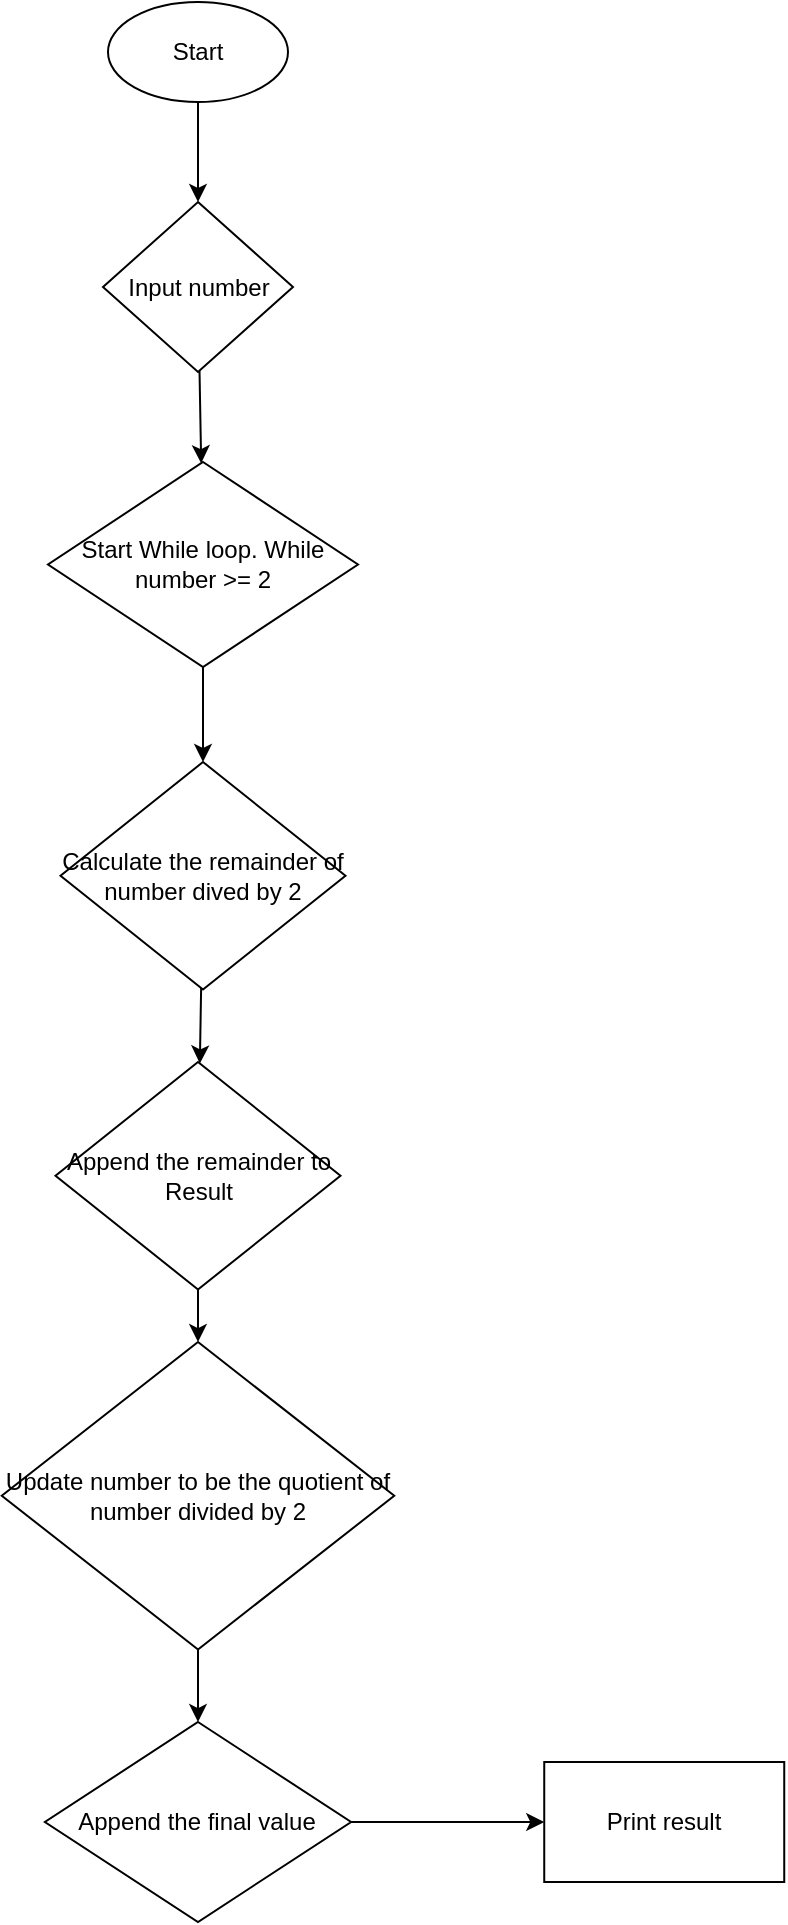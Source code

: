 <mxfile>
    <diagram id="SZRjrCyISATPPsjAygLs" name="Page-1">
        <mxGraphModel dx="746" dy="1147" grid="1" gridSize="10" guides="1" tooltips="1" connect="1" arrows="1" fold="1" page="1" pageScale="1" pageWidth="850" pageHeight="1100" math="0" shadow="0">
            <root>
                <mxCell id="0"/>
                <mxCell id="1" parent="0"/>
                <mxCell id="4" value="" style="edgeStyle=none;html=1;" edge="1" parent="1" source="2" target="3">
                    <mxGeometry relative="1" as="geometry"/>
                </mxCell>
                <mxCell id="2" value="Start" style="ellipse;whiteSpace=wrap;html=1;" vertex="1" parent="1">
                    <mxGeometry x="290" y="40" width="90" height="50" as="geometry"/>
                </mxCell>
                <mxCell id="8" value="" style="edgeStyle=none;html=1;" edge="1" parent="1" source="3" target="7">
                    <mxGeometry relative="1" as="geometry"/>
                </mxCell>
                <mxCell id="3" value="Input number" style="rhombus;whiteSpace=wrap;html=1;" vertex="1" parent="1">
                    <mxGeometry x="287.5" y="140" width="95" height="85" as="geometry"/>
                </mxCell>
                <mxCell id="10" value="" style="edgeStyle=none;html=1;" edge="1" parent="1" source="7" target="9">
                    <mxGeometry relative="1" as="geometry"/>
                </mxCell>
                <mxCell id="7" value="Start While loop. While number &amp;gt;= 2" style="rhombus;whiteSpace=wrap;html=1;" vertex="1" parent="1">
                    <mxGeometry x="260" y="270" width="155" height="102.5" as="geometry"/>
                </mxCell>
                <mxCell id="14" value="" style="edgeStyle=none;html=1;" edge="1" parent="1" source="9" target="13">
                    <mxGeometry relative="1" as="geometry"/>
                </mxCell>
                <mxCell id="9" value="Calculate the remainder of number dived by 2" style="rhombus;whiteSpace=wrap;html=1;" vertex="1" parent="1">
                    <mxGeometry x="266.25" y="420" width="142.5" height="113.75" as="geometry"/>
                </mxCell>
                <mxCell id="16" value="" style="edgeStyle=none;html=1;" edge="1" parent="1" source="13" target="15">
                    <mxGeometry relative="1" as="geometry"/>
                </mxCell>
                <mxCell id="13" value="Append the remainder to Result" style="rhombus;whiteSpace=wrap;html=1;" vertex="1" parent="1">
                    <mxGeometry x="263.75" y="570" width="142.5" height="113.75" as="geometry"/>
                </mxCell>
                <mxCell id="18" value="" style="edgeStyle=none;html=1;" edge="1" parent="1" source="15" target="17">
                    <mxGeometry relative="1" as="geometry"/>
                </mxCell>
                <mxCell id="15" value="Update number to be the quotient of number divided by 2" style="rhombus;whiteSpace=wrap;html=1;" vertex="1" parent="1">
                    <mxGeometry x="236.88" y="710" width="196.25" height="153.75" as="geometry"/>
                </mxCell>
                <mxCell id="20" value="" style="edgeStyle=none;html=1;" edge="1" parent="1" source="17" target="19">
                    <mxGeometry relative="1" as="geometry"/>
                </mxCell>
                <mxCell id="17" value="Append the final value" style="rhombus;whiteSpace=wrap;html=1;" vertex="1" parent="1">
                    <mxGeometry x="258.44" y="900" width="153.12" height="100" as="geometry"/>
                </mxCell>
                <mxCell id="19" value="Print result" style="whiteSpace=wrap;html=1;" vertex="1" parent="1">
                    <mxGeometry x="508.12" y="920" width="120" height="60" as="geometry"/>
                </mxCell>
            </root>
        </mxGraphModel>
    </diagram>
</mxfile>